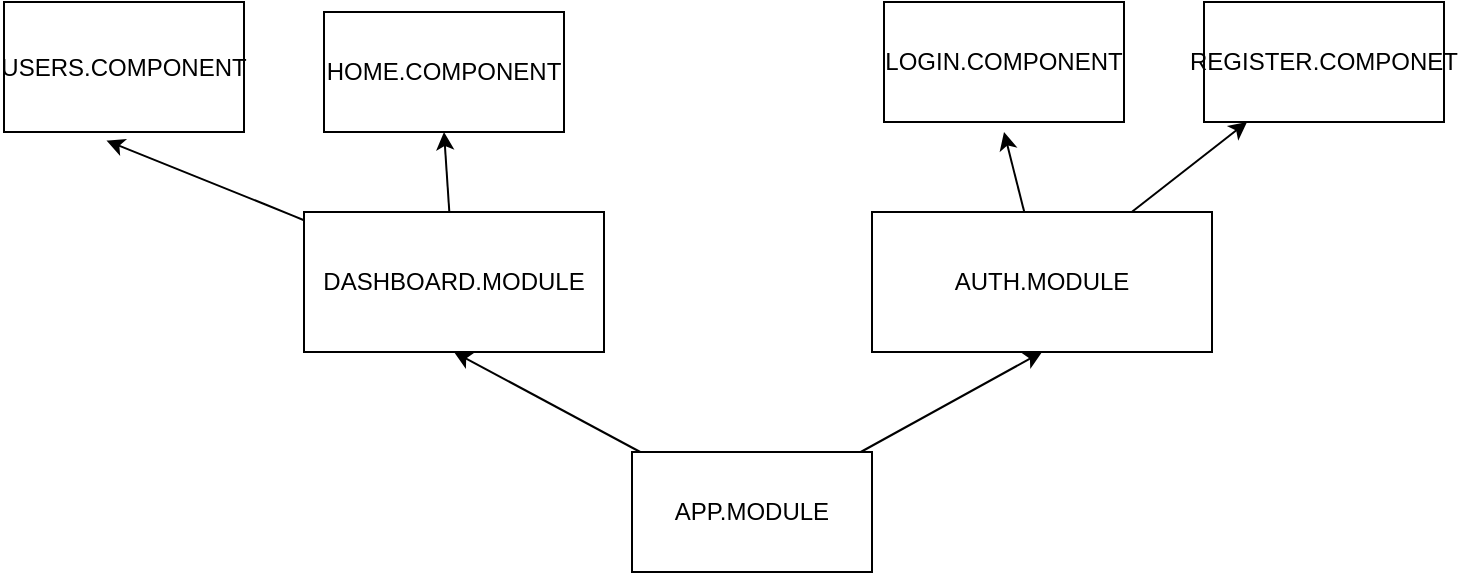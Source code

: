 <mxfile>
    <diagram id="KrPfYFPJygpor9wsCYnE" name="Page-1">
        <mxGraphModel dx="639" dy="431" grid="1" gridSize="10" guides="1" tooltips="1" connect="1" arrows="1" fold="1" page="1" pageScale="1" pageWidth="827" pageHeight="1169" math="0" shadow="0">
            <root>
                <mxCell id="0"/>
                <mxCell id="1" parent="0"/>
                <mxCell id="5" style="edgeStyle=none;html=1;entryX=0.5;entryY=1;entryDx=0;entryDy=0;" parent="1" source="2" target="3" edge="1">
                    <mxGeometry relative="1" as="geometry"/>
                </mxCell>
                <mxCell id="6" style="edgeStyle=none;html=1;entryX=0.5;entryY=1;entryDx=0;entryDy=0;" parent="1" source="2" target="4" edge="1">
                    <mxGeometry relative="1" as="geometry"/>
                </mxCell>
                <mxCell id="2" value="APP.MODULE" style="rounded=0;whiteSpace=wrap;html=1;direction=west;" parent="1" vertex="1">
                    <mxGeometry x="354" y="300" width="120" height="60" as="geometry"/>
                </mxCell>
                <mxCell id="9" style="edgeStyle=none;html=1;entryX=0.427;entryY=1.066;entryDx=0;entryDy=0;entryPerimeter=0;" parent="1" source="3" target="8" edge="1">
                    <mxGeometry relative="1" as="geometry">
                        <Array as="points">
                            <mxPoint x="180" y="180"/>
                        </Array>
                    </mxGeometry>
                </mxCell>
                <mxCell id="10" style="edgeStyle=none;html=1;entryX=0.5;entryY=1;entryDx=0;entryDy=0;" parent="1" source="3" target="7" edge="1">
                    <mxGeometry relative="1" as="geometry"/>
                </mxCell>
                <mxCell id="3" value="DASHBOARD.MODULE" style="rounded=0;whiteSpace=wrap;html=1;" parent="1" vertex="1">
                    <mxGeometry x="190" y="180" width="150" height="70" as="geometry"/>
                </mxCell>
                <mxCell id="13" style="edgeStyle=none;html=1;" parent="1" source="4" edge="1">
                    <mxGeometry relative="1" as="geometry">
                        <mxPoint x="540" y="140" as="targetPoint"/>
                    </mxGeometry>
                </mxCell>
                <mxCell id="14" style="edgeStyle=none;html=1;" parent="1" source="4" target="12" edge="1">
                    <mxGeometry relative="1" as="geometry"/>
                </mxCell>
                <mxCell id="4" value="AUTH.MODULE" style="rounded=0;whiteSpace=wrap;html=1;" parent="1" vertex="1">
                    <mxGeometry x="474" y="180" width="170" height="70" as="geometry"/>
                </mxCell>
                <mxCell id="7" value="HOME.COMPONENT" style="rounded=0;whiteSpace=wrap;html=1;" parent="1" vertex="1">
                    <mxGeometry x="200" y="80" width="120" height="60" as="geometry"/>
                </mxCell>
                <mxCell id="8" value="USERS.COMPONENT" style="rounded=0;whiteSpace=wrap;html=1;" parent="1" vertex="1">
                    <mxGeometry x="40" y="75" width="120" height="65" as="geometry"/>
                </mxCell>
                <mxCell id="11" value="LOGIN.COMPONENT" style="rounded=0;whiteSpace=wrap;html=1;" parent="1" vertex="1">
                    <mxGeometry x="480" y="75" width="120" height="60" as="geometry"/>
                </mxCell>
                <mxCell id="12" value="REGISTER.COMPONET" style="rounded=0;whiteSpace=wrap;html=1;" parent="1" vertex="1">
                    <mxGeometry x="640" y="75" width="120" height="60" as="geometry"/>
                </mxCell>
            </root>
        </mxGraphModel>
    </diagram>
</mxfile>

